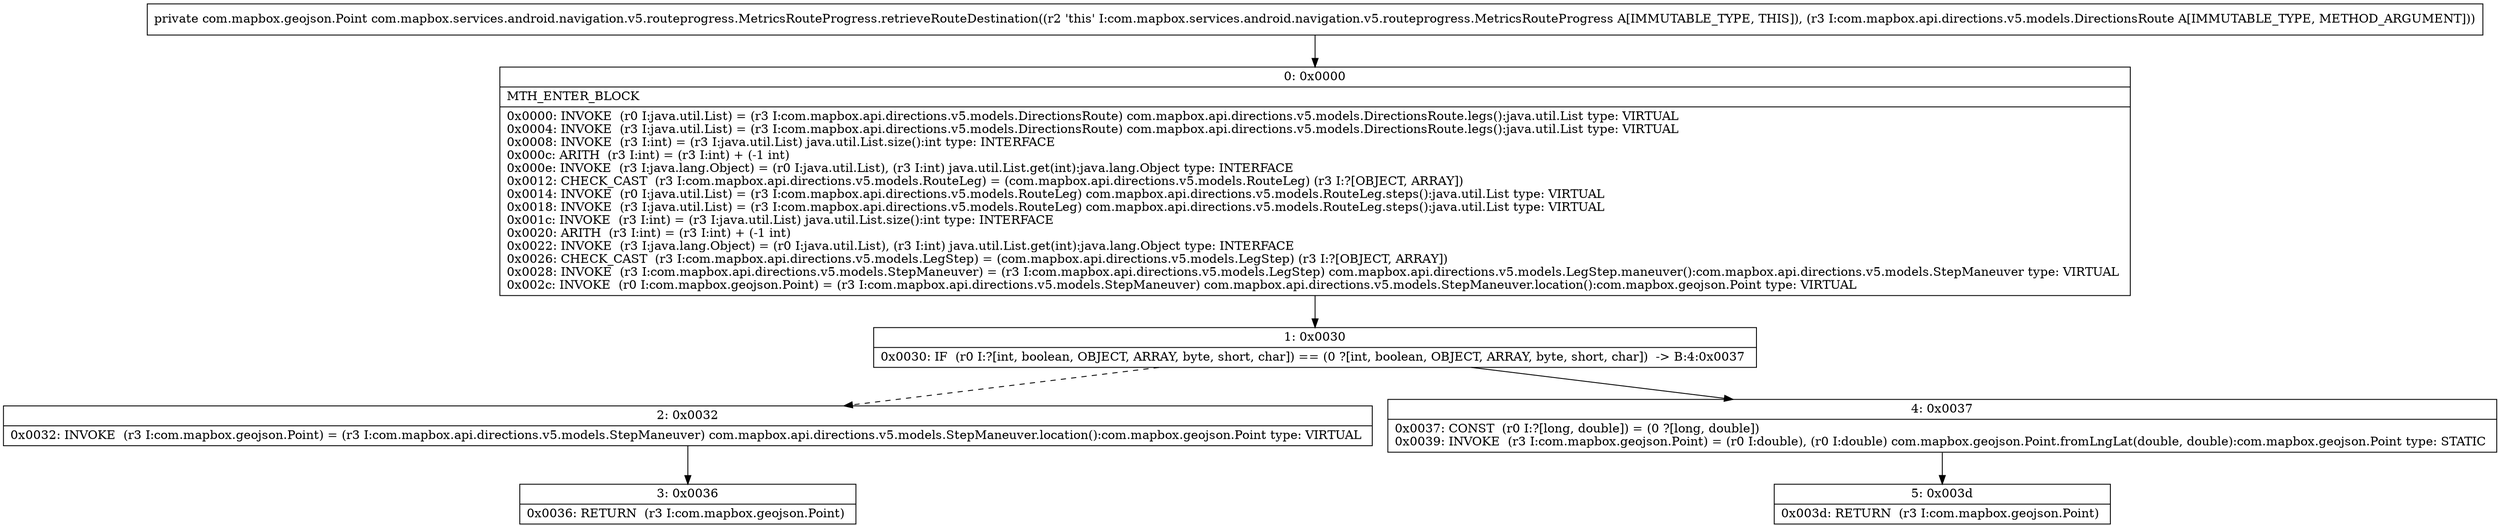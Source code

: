digraph "CFG forcom.mapbox.services.android.navigation.v5.routeprogress.MetricsRouteProgress.retrieveRouteDestination(Lcom\/mapbox\/api\/directions\/v5\/models\/DirectionsRoute;)Lcom\/mapbox\/geojson\/Point;" {
Node_0 [shape=record,label="{0\:\ 0x0000|MTH_ENTER_BLOCK\l|0x0000: INVOKE  (r0 I:java.util.List) = (r3 I:com.mapbox.api.directions.v5.models.DirectionsRoute) com.mapbox.api.directions.v5.models.DirectionsRoute.legs():java.util.List type: VIRTUAL \l0x0004: INVOKE  (r3 I:java.util.List) = (r3 I:com.mapbox.api.directions.v5.models.DirectionsRoute) com.mapbox.api.directions.v5.models.DirectionsRoute.legs():java.util.List type: VIRTUAL \l0x0008: INVOKE  (r3 I:int) = (r3 I:java.util.List) java.util.List.size():int type: INTERFACE \l0x000c: ARITH  (r3 I:int) = (r3 I:int) + (\-1 int) \l0x000e: INVOKE  (r3 I:java.lang.Object) = (r0 I:java.util.List), (r3 I:int) java.util.List.get(int):java.lang.Object type: INTERFACE \l0x0012: CHECK_CAST  (r3 I:com.mapbox.api.directions.v5.models.RouteLeg) = (com.mapbox.api.directions.v5.models.RouteLeg) (r3 I:?[OBJECT, ARRAY]) \l0x0014: INVOKE  (r0 I:java.util.List) = (r3 I:com.mapbox.api.directions.v5.models.RouteLeg) com.mapbox.api.directions.v5.models.RouteLeg.steps():java.util.List type: VIRTUAL \l0x0018: INVOKE  (r3 I:java.util.List) = (r3 I:com.mapbox.api.directions.v5.models.RouteLeg) com.mapbox.api.directions.v5.models.RouteLeg.steps():java.util.List type: VIRTUAL \l0x001c: INVOKE  (r3 I:int) = (r3 I:java.util.List) java.util.List.size():int type: INTERFACE \l0x0020: ARITH  (r3 I:int) = (r3 I:int) + (\-1 int) \l0x0022: INVOKE  (r3 I:java.lang.Object) = (r0 I:java.util.List), (r3 I:int) java.util.List.get(int):java.lang.Object type: INTERFACE \l0x0026: CHECK_CAST  (r3 I:com.mapbox.api.directions.v5.models.LegStep) = (com.mapbox.api.directions.v5.models.LegStep) (r3 I:?[OBJECT, ARRAY]) \l0x0028: INVOKE  (r3 I:com.mapbox.api.directions.v5.models.StepManeuver) = (r3 I:com.mapbox.api.directions.v5.models.LegStep) com.mapbox.api.directions.v5.models.LegStep.maneuver():com.mapbox.api.directions.v5.models.StepManeuver type: VIRTUAL \l0x002c: INVOKE  (r0 I:com.mapbox.geojson.Point) = (r3 I:com.mapbox.api.directions.v5.models.StepManeuver) com.mapbox.api.directions.v5.models.StepManeuver.location():com.mapbox.geojson.Point type: VIRTUAL \l}"];
Node_1 [shape=record,label="{1\:\ 0x0030|0x0030: IF  (r0 I:?[int, boolean, OBJECT, ARRAY, byte, short, char]) == (0 ?[int, boolean, OBJECT, ARRAY, byte, short, char])  \-\> B:4:0x0037 \l}"];
Node_2 [shape=record,label="{2\:\ 0x0032|0x0032: INVOKE  (r3 I:com.mapbox.geojson.Point) = (r3 I:com.mapbox.api.directions.v5.models.StepManeuver) com.mapbox.api.directions.v5.models.StepManeuver.location():com.mapbox.geojson.Point type: VIRTUAL \l}"];
Node_3 [shape=record,label="{3\:\ 0x0036|0x0036: RETURN  (r3 I:com.mapbox.geojson.Point) \l}"];
Node_4 [shape=record,label="{4\:\ 0x0037|0x0037: CONST  (r0 I:?[long, double]) = (0 ?[long, double]) \l0x0039: INVOKE  (r3 I:com.mapbox.geojson.Point) = (r0 I:double), (r0 I:double) com.mapbox.geojson.Point.fromLngLat(double, double):com.mapbox.geojson.Point type: STATIC \l}"];
Node_5 [shape=record,label="{5\:\ 0x003d|0x003d: RETURN  (r3 I:com.mapbox.geojson.Point) \l}"];
MethodNode[shape=record,label="{private com.mapbox.geojson.Point com.mapbox.services.android.navigation.v5.routeprogress.MetricsRouteProgress.retrieveRouteDestination((r2 'this' I:com.mapbox.services.android.navigation.v5.routeprogress.MetricsRouteProgress A[IMMUTABLE_TYPE, THIS]), (r3 I:com.mapbox.api.directions.v5.models.DirectionsRoute A[IMMUTABLE_TYPE, METHOD_ARGUMENT])) }"];
MethodNode -> Node_0;
Node_0 -> Node_1;
Node_1 -> Node_2[style=dashed];
Node_1 -> Node_4;
Node_2 -> Node_3;
Node_4 -> Node_5;
}

